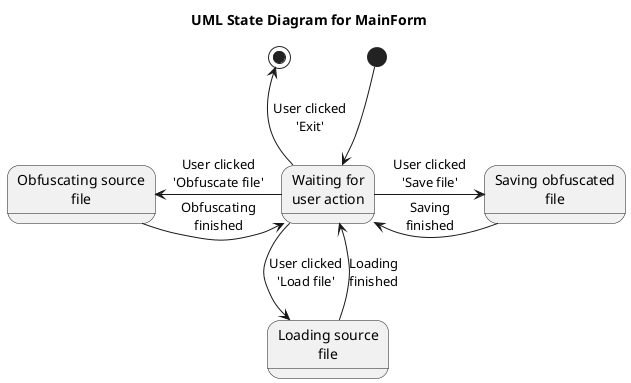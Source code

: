 @startuml
    title UML State Diagram for MainForm
    state "Waiting for\nuser action" as Waiting
    state "Loading source\nfile" as Loading
    state "Saving obfuscated\nfile" as Saving
    state "Obfuscating source\nfile" as Obfuscating

    [*] --> Waiting

    Waiting -down-> Loading : User clicked\n'Load file'
    Loading -up-> Waiting : Loading\nfinished

    Waiting -right-> Saving : User clicked\n'Save file'
    Saving -left-> Waiting : Saving\nfinished

    Waiting -left-> Obfuscating : User clicked\n'Obfuscate file'
    Obfuscating -right-> Waiting : Obfuscating\nfinished
    
    Waiting -up-> [*] : User clicked\n'Exit'
@enduml